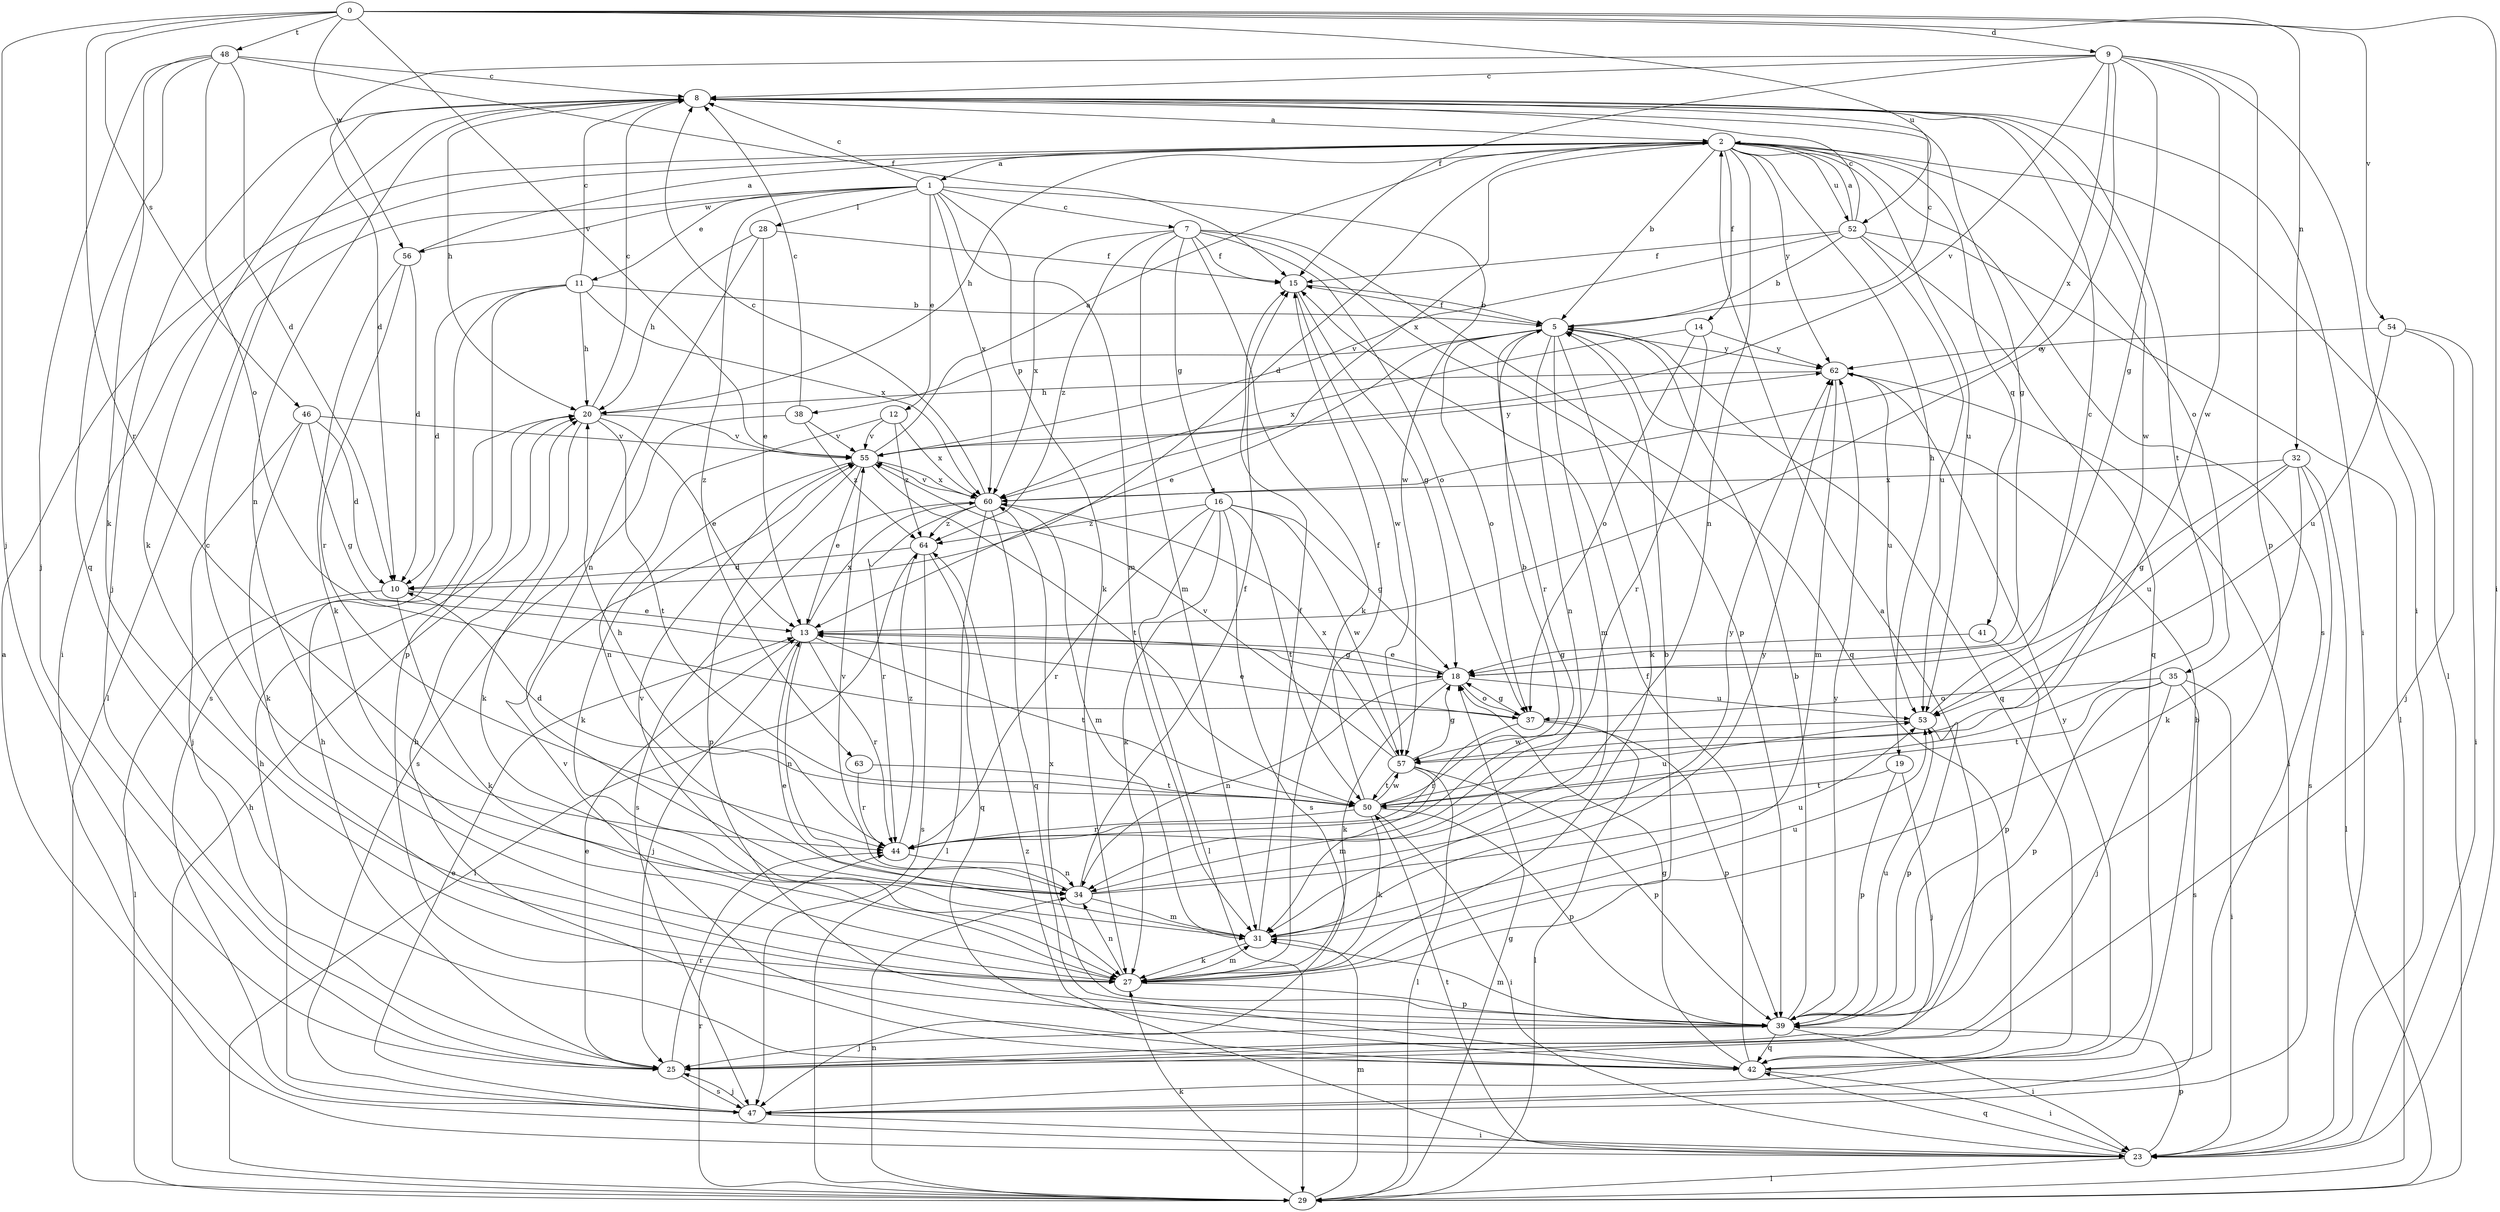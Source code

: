 strict digraph  {
0;
1;
2;
5;
7;
8;
9;
10;
11;
12;
13;
14;
15;
16;
18;
19;
20;
23;
25;
27;
28;
29;
31;
32;
34;
35;
37;
38;
39;
41;
42;
44;
46;
47;
48;
50;
52;
53;
54;
55;
56;
57;
60;
62;
63;
64;
0 -> 9  [label=d];
0 -> 23  [label=i];
0 -> 25  [label=j];
0 -> 32  [label=n];
0 -> 44  [label=r];
0 -> 46  [label=s];
0 -> 48  [label=t];
0 -> 52  [label=u];
0 -> 54  [label=v];
0 -> 55  [label=v];
0 -> 56  [label=w];
1 -> 7  [label=c];
1 -> 8  [label=c];
1 -> 11  [label=e];
1 -> 12  [label=e];
1 -> 27  [label=k];
1 -> 28  [label=l];
1 -> 29  [label=l];
1 -> 31  [label=m];
1 -> 56  [label=w];
1 -> 57  [label=w];
1 -> 60  [label=x];
1 -> 63  [label=z];
2 -> 1  [label=a];
2 -> 5  [label=b];
2 -> 10  [label=d];
2 -> 14  [label=f];
2 -> 19  [label=h];
2 -> 20  [label=h];
2 -> 23  [label=i];
2 -> 29  [label=l];
2 -> 34  [label=n];
2 -> 35  [label=o];
2 -> 41  [label=q];
2 -> 47  [label=s];
2 -> 52  [label=u];
2 -> 53  [label=u];
2 -> 60  [label=x];
2 -> 62  [label=y];
5 -> 8  [label=c];
5 -> 13  [label=e];
5 -> 15  [label=f];
5 -> 27  [label=k];
5 -> 31  [label=m];
5 -> 34  [label=n];
5 -> 37  [label=o];
5 -> 38  [label=p];
5 -> 42  [label=q];
5 -> 44  [label=r];
5 -> 62  [label=y];
7 -> 15  [label=f];
7 -> 16  [label=g];
7 -> 27  [label=k];
7 -> 31  [label=m];
7 -> 37  [label=o];
7 -> 39  [label=p];
7 -> 42  [label=q];
7 -> 60  [label=x];
7 -> 64  [label=z];
8 -> 2  [label=a];
8 -> 18  [label=g];
8 -> 20  [label=h];
8 -> 23  [label=i];
8 -> 25  [label=j];
8 -> 27  [label=k];
8 -> 34  [label=n];
8 -> 50  [label=t];
8 -> 57  [label=w];
9 -> 8  [label=c];
9 -> 10  [label=d];
9 -> 13  [label=e];
9 -> 15  [label=f];
9 -> 18  [label=g];
9 -> 23  [label=i];
9 -> 39  [label=p];
9 -> 55  [label=v];
9 -> 57  [label=w];
9 -> 60  [label=x];
10 -> 13  [label=e];
10 -> 27  [label=k];
10 -> 29  [label=l];
11 -> 5  [label=b];
11 -> 8  [label=c];
11 -> 10  [label=d];
11 -> 20  [label=h];
11 -> 39  [label=p];
11 -> 47  [label=s];
11 -> 60  [label=x];
12 -> 34  [label=n];
12 -> 55  [label=v];
12 -> 60  [label=x];
12 -> 64  [label=z];
13 -> 18  [label=g];
13 -> 25  [label=j];
13 -> 34  [label=n];
13 -> 44  [label=r];
13 -> 50  [label=t];
13 -> 60  [label=x];
14 -> 37  [label=o];
14 -> 44  [label=r];
14 -> 60  [label=x];
14 -> 62  [label=y];
15 -> 5  [label=b];
15 -> 18  [label=g];
15 -> 57  [label=w];
16 -> 18  [label=g];
16 -> 27  [label=k];
16 -> 29  [label=l];
16 -> 44  [label=r];
16 -> 47  [label=s];
16 -> 50  [label=t];
16 -> 57  [label=w];
16 -> 64  [label=z];
18 -> 13  [label=e];
18 -> 27  [label=k];
18 -> 34  [label=n];
18 -> 37  [label=o];
18 -> 53  [label=u];
19 -> 25  [label=j];
19 -> 39  [label=p];
19 -> 50  [label=t];
20 -> 8  [label=c];
20 -> 13  [label=e];
20 -> 27  [label=k];
20 -> 50  [label=t];
20 -> 55  [label=v];
23 -> 2  [label=a];
23 -> 29  [label=l];
23 -> 39  [label=p];
23 -> 42  [label=q];
23 -> 50  [label=t];
23 -> 64  [label=z];
25 -> 2  [label=a];
25 -> 13  [label=e];
25 -> 20  [label=h];
25 -> 44  [label=r];
25 -> 47  [label=s];
27 -> 5  [label=b];
27 -> 8  [label=c];
27 -> 31  [label=m];
27 -> 34  [label=n];
27 -> 39  [label=p];
28 -> 13  [label=e];
28 -> 15  [label=f];
28 -> 20  [label=h];
28 -> 34  [label=n];
29 -> 18  [label=g];
29 -> 20  [label=h];
29 -> 27  [label=k];
29 -> 31  [label=m];
29 -> 34  [label=n];
29 -> 44  [label=r];
31 -> 13  [label=e];
31 -> 15  [label=f];
31 -> 27  [label=k];
31 -> 53  [label=u];
31 -> 55  [label=v];
31 -> 62  [label=y];
32 -> 18  [label=g];
32 -> 27  [label=k];
32 -> 29  [label=l];
32 -> 47  [label=s];
32 -> 53  [label=u];
32 -> 60  [label=x];
34 -> 15  [label=f];
34 -> 31  [label=m];
34 -> 53  [label=u];
34 -> 55  [label=v];
34 -> 62  [label=y];
35 -> 23  [label=i];
35 -> 25  [label=j];
35 -> 37  [label=o];
35 -> 39  [label=p];
35 -> 47  [label=s];
35 -> 50  [label=t];
37 -> 13  [label=e];
37 -> 18  [label=g];
37 -> 29  [label=l];
37 -> 39  [label=p];
37 -> 44  [label=r];
38 -> 8  [label=c];
38 -> 47  [label=s];
38 -> 55  [label=v];
38 -> 64  [label=z];
39 -> 5  [label=b];
39 -> 23  [label=i];
39 -> 25  [label=j];
39 -> 31  [label=m];
39 -> 42  [label=q];
39 -> 53  [label=u];
39 -> 60  [label=x];
39 -> 62  [label=y];
41 -> 18  [label=g];
41 -> 39  [label=p];
42 -> 15  [label=f];
42 -> 18  [label=g];
42 -> 20  [label=h];
42 -> 23  [label=i];
42 -> 55  [label=v];
42 -> 62  [label=y];
44 -> 20  [label=h];
44 -> 34  [label=n];
44 -> 64  [label=z];
46 -> 10  [label=d];
46 -> 18  [label=g];
46 -> 25  [label=j];
46 -> 27  [label=k];
46 -> 55  [label=v];
47 -> 5  [label=b];
47 -> 13  [label=e];
47 -> 20  [label=h];
47 -> 23  [label=i];
47 -> 25  [label=j];
48 -> 8  [label=c];
48 -> 10  [label=d];
48 -> 15  [label=f];
48 -> 25  [label=j];
48 -> 27  [label=k];
48 -> 37  [label=o];
48 -> 42  [label=q];
50 -> 5  [label=b];
50 -> 10  [label=d];
50 -> 15  [label=f];
50 -> 23  [label=i];
50 -> 27  [label=k];
50 -> 39  [label=p];
50 -> 44  [label=r];
50 -> 53  [label=u];
50 -> 57  [label=w];
52 -> 2  [label=a];
52 -> 5  [label=b];
52 -> 8  [label=c];
52 -> 15  [label=f];
52 -> 29  [label=l];
52 -> 42  [label=q];
52 -> 53  [label=u];
52 -> 55  [label=v];
53 -> 8  [label=c];
53 -> 39  [label=p];
53 -> 57  [label=w];
54 -> 23  [label=i];
54 -> 25  [label=j];
54 -> 53  [label=u];
54 -> 62  [label=y];
55 -> 2  [label=a];
55 -> 13  [label=e];
55 -> 27  [label=k];
55 -> 39  [label=p];
55 -> 50  [label=t];
55 -> 60  [label=x];
55 -> 62  [label=y];
56 -> 2  [label=a];
56 -> 10  [label=d];
56 -> 27  [label=k];
56 -> 44  [label=r];
57 -> 18  [label=g];
57 -> 29  [label=l];
57 -> 31  [label=m];
57 -> 39  [label=p];
57 -> 50  [label=t];
57 -> 55  [label=v];
57 -> 60  [label=x];
60 -> 8  [label=c];
60 -> 29  [label=l];
60 -> 31  [label=m];
60 -> 42  [label=q];
60 -> 44  [label=r];
60 -> 47  [label=s];
60 -> 55  [label=v];
60 -> 64  [label=z];
62 -> 20  [label=h];
62 -> 23  [label=i];
62 -> 31  [label=m];
62 -> 53  [label=u];
63 -> 44  [label=r];
63 -> 50  [label=t];
64 -> 10  [label=d];
64 -> 29  [label=l];
64 -> 42  [label=q];
64 -> 47  [label=s];
}
